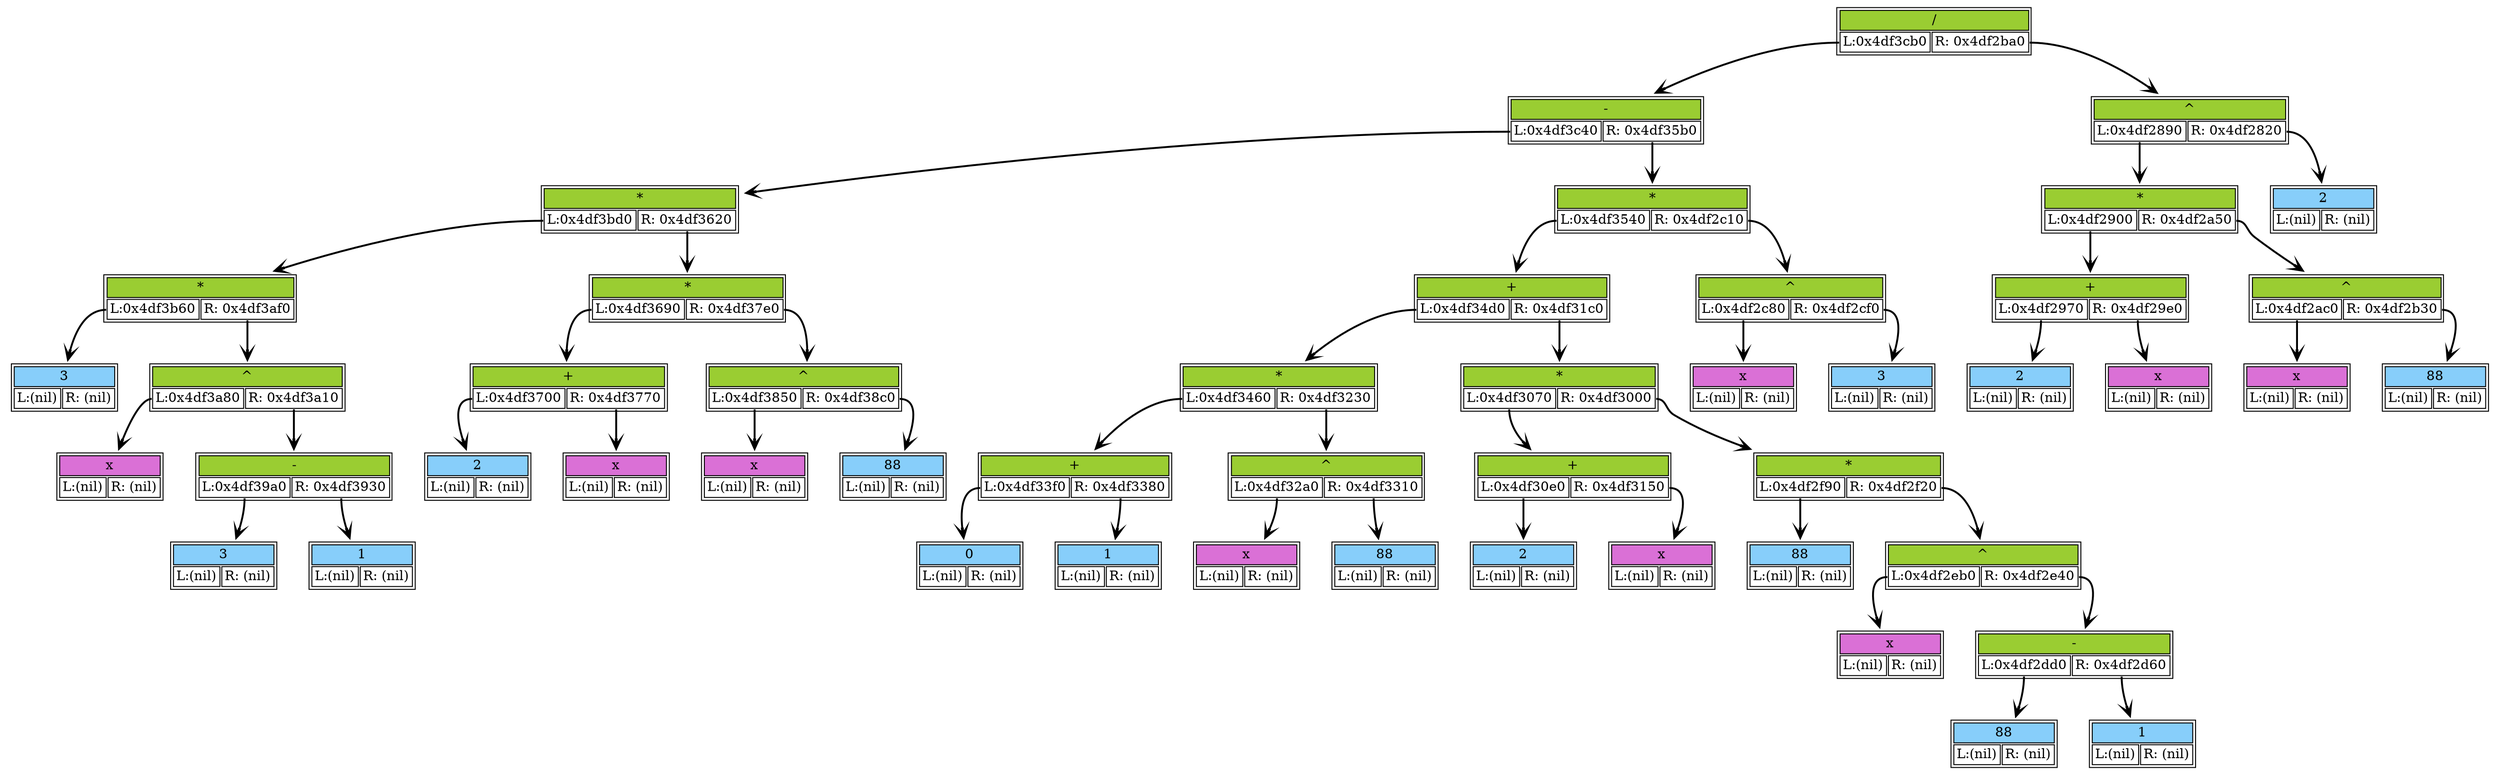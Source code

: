 digraph dump_graph {
	rankdir=TV; 
node0x4df3b60 [shape=plaintext
					label=<<table border='1' cellborder='1'>
			<tr><td colspan="2" bgcolor="lightskyblue" >3</td></tr>
					<tr><td port= "lchild">L:(nil)</td><td port="rchild">R: (nil)</td></tr>
				</table>>];
node0x4df3bd0 [shape=plaintext
					label=<<table border='1' cellborder='1'>
			<tr><td colspan="2" bgcolor="olivedrab3" >*</td></tr>
					<tr><td port= "lchild">L:0x4df3b60</td><td port="rchild">R: 0x4df3af0</td></tr>
				</table>>];
		node0x4df3bd0:lchild -> node0x4df3b60[style=bold, arrowhead=vee];
		node0x4df3bd0:rchild -> node0x4df3af0[style=bold, arrowhead=vee];
node0x4df3a80 [shape=plaintext
					label=<<table border='1' cellborder='1'>
			<tr><td colspan="2" bgcolor="orchid" >x</td></tr>
					<tr><td port= "lchild">L:(nil)</td><td port="rchild">R: (nil)</td></tr>
				</table>>];
node0x4df3af0 [shape=plaintext
					label=<<table border='1' cellborder='1'>
			<tr><td colspan="2" bgcolor="olivedrab3" >^</td></tr>
					<tr><td port= "lchild">L:0x4df3a80</td><td port="rchild">R: 0x4df3a10</td></tr>
				</table>>];
		node0x4df3af0:lchild -> node0x4df3a80[style=bold, arrowhead=vee];
		node0x4df3af0:rchild -> node0x4df3a10[style=bold, arrowhead=vee];
node0x4df39a0 [shape=plaintext
					label=<<table border='1' cellborder='1'>
			<tr><td colspan="2" bgcolor="lightskyblue" >3</td></tr>
					<tr><td port= "lchild">L:(nil)</td><td port="rchild">R: (nil)</td></tr>
				</table>>];
node0x4df3a10 [shape=plaintext
					label=<<table border='1' cellborder='1'>
			<tr><td colspan="2" bgcolor="olivedrab3" >-</td></tr>
					<tr><td port= "lchild">L:0x4df39a0</td><td port="rchild">R: 0x4df3930</td></tr>
				</table>>];
		node0x4df3a10:lchild -> node0x4df39a0[style=bold, arrowhead=vee];
		node0x4df3a10:rchild -> node0x4df3930[style=bold, arrowhead=vee];
node0x4df3930 [shape=plaintext
					label=<<table border='1' cellborder='1'>
			<tr><td colspan="2" bgcolor="lightskyblue" >1</td></tr>
					<tr><td port= "lchild">L:(nil)</td><td port="rchild">R: (nil)</td></tr>
				</table>>];
node0x4df3c40 [shape=plaintext
					label=<<table border='1' cellborder='1'>
			<tr><td colspan="2" bgcolor="olivedrab3" >*</td></tr>
					<tr><td port= "lchild">L:0x4df3bd0</td><td port="rchild">R: 0x4df3620</td></tr>
				</table>>];
		node0x4df3c40:lchild -> node0x4df3bd0[style=bold, arrowhead=vee];
		node0x4df3c40:rchild -> node0x4df3620[style=bold, arrowhead=vee];
node0x4df3700 [shape=plaintext
					label=<<table border='1' cellborder='1'>
			<tr><td colspan="2" bgcolor="lightskyblue" >2</td></tr>
					<tr><td port= "lchild">L:(nil)</td><td port="rchild">R: (nil)</td></tr>
				</table>>];
node0x4df3690 [shape=plaintext
					label=<<table border='1' cellborder='1'>
			<tr><td colspan="2" bgcolor="olivedrab3" >+</td></tr>
					<tr><td port= "lchild">L:0x4df3700</td><td port="rchild">R: 0x4df3770</td></tr>
				</table>>];
		node0x4df3690:lchild -> node0x4df3700[style=bold, arrowhead=vee];
		node0x4df3690:rchild -> node0x4df3770[style=bold, arrowhead=vee];
node0x4df3770 [shape=plaintext
					label=<<table border='1' cellborder='1'>
			<tr><td colspan="2" bgcolor="orchid" >x</td></tr>
					<tr><td port= "lchild">L:(nil)</td><td port="rchild">R: (nil)</td></tr>
				</table>>];
node0x4df3620 [shape=plaintext
					label=<<table border='1' cellborder='1'>
			<tr><td colspan="2" bgcolor="olivedrab3" >*</td></tr>
					<tr><td port= "lchild">L:0x4df3690</td><td port="rchild">R: 0x4df37e0</td></tr>
				</table>>];
		node0x4df3620:lchild -> node0x4df3690[style=bold, arrowhead=vee];
		node0x4df3620:rchild -> node0x4df37e0[style=bold, arrowhead=vee];
node0x4df3850 [shape=plaintext
					label=<<table border='1' cellborder='1'>
			<tr><td colspan="2" bgcolor="orchid" >x</td></tr>
					<tr><td port= "lchild">L:(nil)</td><td port="rchild">R: (nil)</td></tr>
				</table>>];
node0x4df37e0 [shape=plaintext
					label=<<table border='1' cellborder='1'>
			<tr><td colspan="2" bgcolor="olivedrab3" >^</td></tr>
					<tr><td port= "lchild">L:0x4df3850</td><td port="rchild">R: 0x4df38c0</td></tr>
				</table>>];
		node0x4df37e0:lchild -> node0x4df3850[style=bold, arrowhead=vee];
		node0x4df37e0:rchild -> node0x4df38c0[style=bold, arrowhead=vee];
node0x4df38c0 [shape=plaintext
					label=<<table border='1' cellborder='1'>
			<tr><td colspan="2" bgcolor="lightskyblue" >88</td></tr>
					<tr><td port= "lchild">L:(nil)</td><td port="rchild">R: (nil)</td></tr>
				</table>>];
node0x4df3cb0 [shape=plaintext
					label=<<table border='1' cellborder='1'>
			<tr><td colspan="2" bgcolor="olivedrab3" >-</td></tr>
					<tr><td port= "lchild">L:0x4df3c40</td><td port="rchild">R: 0x4df35b0</td></tr>
				</table>>];
		node0x4df3cb0:lchild -> node0x4df3c40[style=bold, arrowhead=vee];
		node0x4df3cb0:rchild -> node0x4df35b0[style=bold, arrowhead=vee];
node0x4df33f0 [shape=plaintext
					label=<<table border='1' cellborder='1'>
			<tr><td colspan="2" bgcolor="lightskyblue" >0</td></tr>
					<tr><td port= "lchild">L:(nil)</td><td port="rchild">R: (nil)</td></tr>
				</table>>];
node0x4df3460 [shape=plaintext
					label=<<table border='1' cellborder='1'>
			<tr><td colspan="2" bgcolor="olivedrab3" >+</td></tr>
					<tr><td port= "lchild">L:0x4df33f0</td><td port="rchild">R: 0x4df3380</td></tr>
				</table>>];
		node0x4df3460:lchild -> node0x4df33f0[style=bold, arrowhead=vee];
		node0x4df3460:rchild -> node0x4df3380[style=bold, arrowhead=vee];
node0x4df3380 [shape=plaintext
					label=<<table border='1' cellborder='1'>
			<tr><td colspan="2" bgcolor="lightskyblue" >1</td></tr>
					<tr><td port= "lchild">L:(nil)</td><td port="rchild">R: (nil)</td></tr>
				</table>>];
node0x4df34d0 [shape=plaintext
					label=<<table border='1' cellborder='1'>
			<tr><td colspan="2" bgcolor="olivedrab3" >*</td></tr>
					<tr><td port= "lchild">L:0x4df3460</td><td port="rchild">R: 0x4df3230</td></tr>
				</table>>];
		node0x4df34d0:lchild -> node0x4df3460[style=bold, arrowhead=vee];
		node0x4df34d0:rchild -> node0x4df3230[style=bold, arrowhead=vee];
node0x4df32a0 [shape=plaintext
					label=<<table border='1' cellborder='1'>
			<tr><td colspan="2" bgcolor="orchid" >x</td></tr>
					<tr><td port= "lchild">L:(nil)</td><td port="rchild">R: (nil)</td></tr>
				</table>>];
node0x4df3230 [shape=plaintext
					label=<<table border='1' cellborder='1'>
			<tr><td colspan="2" bgcolor="olivedrab3" >^</td></tr>
					<tr><td port= "lchild">L:0x4df32a0</td><td port="rchild">R: 0x4df3310</td></tr>
				</table>>];
		node0x4df3230:lchild -> node0x4df32a0[style=bold, arrowhead=vee];
		node0x4df3230:rchild -> node0x4df3310[style=bold, arrowhead=vee];
node0x4df3310 [shape=plaintext
					label=<<table border='1' cellborder='1'>
			<tr><td colspan="2" bgcolor="lightskyblue" >88</td></tr>
					<tr><td port= "lchild">L:(nil)</td><td port="rchild">R: (nil)</td></tr>
				</table>>];
node0x4df3540 [shape=plaintext
					label=<<table border='1' cellborder='1'>
			<tr><td colspan="2" bgcolor="olivedrab3" >+</td></tr>
					<tr><td port= "lchild">L:0x4df34d0</td><td port="rchild">R: 0x4df31c0</td></tr>
				</table>>];
		node0x4df3540:lchild -> node0x4df34d0[style=bold, arrowhead=vee];
		node0x4df3540:rchild -> node0x4df31c0[style=bold, arrowhead=vee];
node0x4df30e0 [shape=plaintext
					label=<<table border='1' cellborder='1'>
			<tr><td colspan="2" bgcolor="lightskyblue" >2</td></tr>
					<tr><td port= "lchild">L:(nil)</td><td port="rchild">R: (nil)</td></tr>
				</table>>];
node0x4df3070 [shape=plaintext
					label=<<table border='1' cellborder='1'>
			<tr><td colspan="2" bgcolor="olivedrab3" >+</td></tr>
					<tr><td port= "lchild">L:0x4df30e0</td><td port="rchild">R: 0x4df3150</td></tr>
				</table>>];
		node0x4df3070:lchild -> node0x4df30e0[style=bold, arrowhead=vee];
		node0x4df3070:rchild -> node0x4df3150[style=bold, arrowhead=vee];
node0x4df3150 [shape=plaintext
					label=<<table border='1' cellborder='1'>
			<tr><td colspan="2" bgcolor="orchid" >x</td></tr>
					<tr><td port= "lchild">L:(nil)</td><td port="rchild">R: (nil)</td></tr>
				</table>>];
node0x4df31c0 [shape=plaintext
					label=<<table border='1' cellborder='1'>
			<tr><td colspan="2" bgcolor="olivedrab3" >*</td></tr>
					<tr><td port= "lchild">L:0x4df3070</td><td port="rchild">R: 0x4df3000</td></tr>
				</table>>];
		node0x4df31c0:lchild -> node0x4df3070[style=bold, arrowhead=vee];
		node0x4df31c0:rchild -> node0x4df3000[style=bold, arrowhead=vee];
node0x4df2f90 [shape=plaintext
					label=<<table border='1' cellborder='1'>
			<tr><td colspan="2" bgcolor="lightskyblue" >88</td></tr>
					<tr><td port= "lchild">L:(nil)</td><td port="rchild">R: (nil)</td></tr>
				</table>>];
node0x4df3000 [shape=plaintext
					label=<<table border='1' cellborder='1'>
			<tr><td colspan="2" bgcolor="olivedrab3" >*</td></tr>
					<tr><td port= "lchild">L:0x4df2f90</td><td port="rchild">R: 0x4df2f20</td></tr>
				</table>>];
		node0x4df3000:lchild -> node0x4df2f90[style=bold, arrowhead=vee];
		node0x4df3000:rchild -> node0x4df2f20[style=bold, arrowhead=vee];
node0x4df2eb0 [shape=plaintext
					label=<<table border='1' cellborder='1'>
			<tr><td colspan="2" bgcolor="orchid" >x</td></tr>
					<tr><td port= "lchild">L:(nil)</td><td port="rchild">R: (nil)</td></tr>
				</table>>];
node0x4df2f20 [shape=plaintext
					label=<<table border='1' cellborder='1'>
			<tr><td colspan="2" bgcolor="olivedrab3" >^</td></tr>
					<tr><td port= "lchild">L:0x4df2eb0</td><td port="rchild">R: 0x4df2e40</td></tr>
				</table>>];
		node0x4df2f20:lchild -> node0x4df2eb0[style=bold, arrowhead=vee];
		node0x4df2f20:rchild -> node0x4df2e40[style=bold, arrowhead=vee];
node0x4df2dd0 [shape=plaintext
					label=<<table border='1' cellborder='1'>
			<tr><td colspan="2" bgcolor="lightskyblue" >88</td></tr>
					<tr><td port= "lchild">L:(nil)</td><td port="rchild">R: (nil)</td></tr>
				</table>>];
node0x4df2e40 [shape=plaintext
					label=<<table border='1' cellborder='1'>
			<tr><td colspan="2" bgcolor="olivedrab3" >-</td></tr>
					<tr><td port= "lchild">L:0x4df2dd0</td><td port="rchild">R: 0x4df2d60</td></tr>
				</table>>];
		node0x4df2e40:lchild -> node0x4df2dd0[style=bold, arrowhead=vee];
		node0x4df2e40:rchild -> node0x4df2d60[style=bold, arrowhead=vee];
node0x4df2d60 [shape=plaintext
					label=<<table border='1' cellborder='1'>
			<tr><td colspan="2" bgcolor="lightskyblue" >1</td></tr>
					<tr><td port= "lchild">L:(nil)</td><td port="rchild">R: (nil)</td></tr>
				</table>>];
node0x4df35b0 [shape=plaintext
					label=<<table border='1' cellborder='1'>
			<tr><td colspan="2" bgcolor="olivedrab3" >*</td></tr>
					<tr><td port= "lchild">L:0x4df3540</td><td port="rchild">R: 0x4df2c10</td></tr>
				</table>>];
		node0x4df35b0:lchild -> node0x4df3540[style=bold, arrowhead=vee];
		node0x4df35b0:rchild -> node0x4df2c10[style=bold, arrowhead=vee];
node0x4df2c80 [shape=plaintext
					label=<<table border='1' cellborder='1'>
			<tr><td colspan="2" bgcolor="orchid" >x</td></tr>
					<tr><td port= "lchild">L:(nil)</td><td port="rchild">R: (nil)</td></tr>
				</table>>];
node0x4df2c10 [shape=plaintext
					label=<<table border='1' cellborder='1'>
			<tr><td colspan="2" bgcolor="olivedrab3" >^</td></tr>
					<tr><td port= "lchild">L:0x4df2c80</td><td port="rchild">R: 0x4df2cf0</td></tr>
				</table>>];
		node0x4df2c10:lchild -> node0x4df2c80[style=bold, arrowhead=vee];
		node0x4df2c10:rchild -> node0x4df2cf0[style=bold, arrowhead=vee];
node0x4df2cf0 [shape=plaintext
					label=<<table border='1' cellborder='1'>
			<tr><td colspan="2" bgcolor="lightskyblue" >3</td></tr>
					<tr><td port= "lchild">L:(nil)</td><td port="rchild">R: (nil)</td></tr>
				</table>>];
node0x4df3d20 [shape=plaintext
					label=<<table border='1' cellborder='1'>
			<tr><td colspan="2" bgcolor="olivedrab3" >/</td></tr>
					<tr><td port= "lchild">L:0x4df3cb0</td><td port="rchild">R: 0x4df2ba0</td></tr>
				</table>>];
		node0x4df3d20:lchild -> node0x4df3cb0[style=bold, arrowhead=vee];
		node0x4df3d20:rchild -> node0x4df2ba0[style=bold, arrowhead=vee];
node0x4df2970 [shape=plaintext
					label=<<table border='1' cellborder='1'>
			<tr><td colspan="2" bgcolor="lightskyblue" >2</td></tr>
					<tr><td port= "lchild">L:(nil)</td><td port="rchild">R: (nil)</td></tr>
				</table>>];
node0x4df2900 [shape=plaintext
					label=<<table border='1' cellborder='1'>
			<tr><td colspan="2" bgcolor="olivedrab3" >+</td></tr>
					<tr><td port= "lchild">L:0x4df2970</td><td port="rchild">R: 0x4df29e0</td></tr>
				</table>>];
		node0x4df2900:lchild -> node0x4df2970[style=bold, arrowhead=vee];
		node0x4df2900:rchild -> node0x4df29e0[style=bold, arrowhead=vee];
node0x4df29e0 [shape=plaintext
					label=<<table border='1' cellborder='1'>
			<tr><td colspan="2" bgcolor="orchid" >x</td></tr>
					<tr><td port= "lchild">L:(nil)</td><td port="rchild">R: (nil)</td></tr>
				</table>>];
node0x4df2890 [shape=plaintext
					label=<<table border='1' cellborder='1'>
			<tr><td colspan="2" bgcolor="olivedrab3" >*</td></tr>
					<tr><td port= "lchild">L:0x4df2900</td><td port="rchild">R: 0x4df2a50</td></tr>
				</table>>];
		node0x4df2890:lchild -> node0x4df2900[style=bold, arrowhead=vee];
		node0x4df2890:rchild -> node0x4df2a50[style=bold, arrowhead=vee];
node0x4df2ac0 [shape=plaintext
					label=<<table border='1' cellborder='1'>
			<tr><td colspan="2" bgcolor="orchid" >x</td></tr>
					<tr><td port= "lchild">L:(nil)</td><td port="rchild">R: (nil)</td></tr>
				</table>>];
node0x4df2a50 [shape=plaintext
					label=<<table border='1' cellborder='1'>
			<tr><td colspan="2" bgcolor="olivedrab3" >^</td></tr>
					<tr><td port= "lchild">L:0x4df2ac0</td><td port="rchild">R: 0x4df2b30</td></tr>
				</table>>];
		node0x4df2a50:lchild -> node0x4df2ac0[style=bold, arrowhead=vee];
		node0x4df2a50:rchild -> node0x4df2b30[style=bold, arrowhead=vee];
node0x4df2b30 [shape=plaintext
					label=<<table border='1' cellborder='1'>
			<tr><td colspan="2" bgcolor="lightskyblue" >88</td></tr>
					<tr><td port= "lchild">L:(nil)</td><td port="rchild">R: (nil)</td></tr>
				</table>>];
node0x4df2ba0 [shape=plaintext
					label=<<table border='1' cellborder='1'>
			<tr><td colspan="2" bgcolor="olivedrab3" >^</td></tr>
					<tr><td port= "lchild">L:0x4df2890</td><td port="rchild">R: 0x4df2820</td></tr>
				</table>>];
		node0x4df2ba0:lchild -> node0x4df2890[style=bold, arrowhead=vee];
		node0x4df2ba0:rchild -> node0x4df2820[style=bold, arrowhead=vee];
node0x4df2820 [shape=plaintext
					label=<<table border='1' cellborder='1'>
			<tr><td colspan="2" bgcolor="lightskyblue" >2</td></tr>
					<tr><td port= "lchild">L:(nil)</td><td port="rchild">R: (nil)</td></tr>
				</table>>];
}

